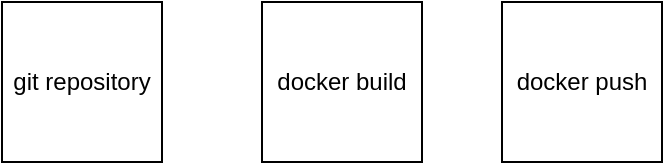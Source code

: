 <mxfile version="13.6.9" type="github"><diagram id="oHZwrPI-lDfIwNsvZMbc" name="Page-1"><mxGraphModel dx="1422" dy="723" grid="1" gridSize="10" guides="1" tooltips="1" connect="1" arrows="1" fold="1" page="1" pageScale="1" pageWidth="827" pageHeight="1169" math="0" shadow="0"><root><mxCell id="0"/><mxCell id="1" parent="0"/><mxCell id="516WzUH_zMCPdQjZ_nC9-1" value="git repository" style="whiteSpace=wrap;html=1;aspect=fixed;" parent="1" vertex="1"><mxGeometry x="140" y="130" width="80" height="80" as="geometry"/></mxCell><mxCell id="516WzUH_zMCPdQjZ_nC9-2" value="docker build" style="whiteSpace=wrap;html=1;aspect=fixed;" parent="1" vertex="1"><mxGeometry x="270" y="130" width="80" height="80" as="geometry"/></mxCell><mxCell id="516WzUH_zMCPdQjZ_nC9-4" value="docker push" style="whiteSpace=wrap;html=1;aspect=fixed;" parent="1" vertex="1"><mxGeometry x="390" y="130" width="80" height="80" as="geometry"/></mxCell></root></mxGraphModel></diagram></mxfile>